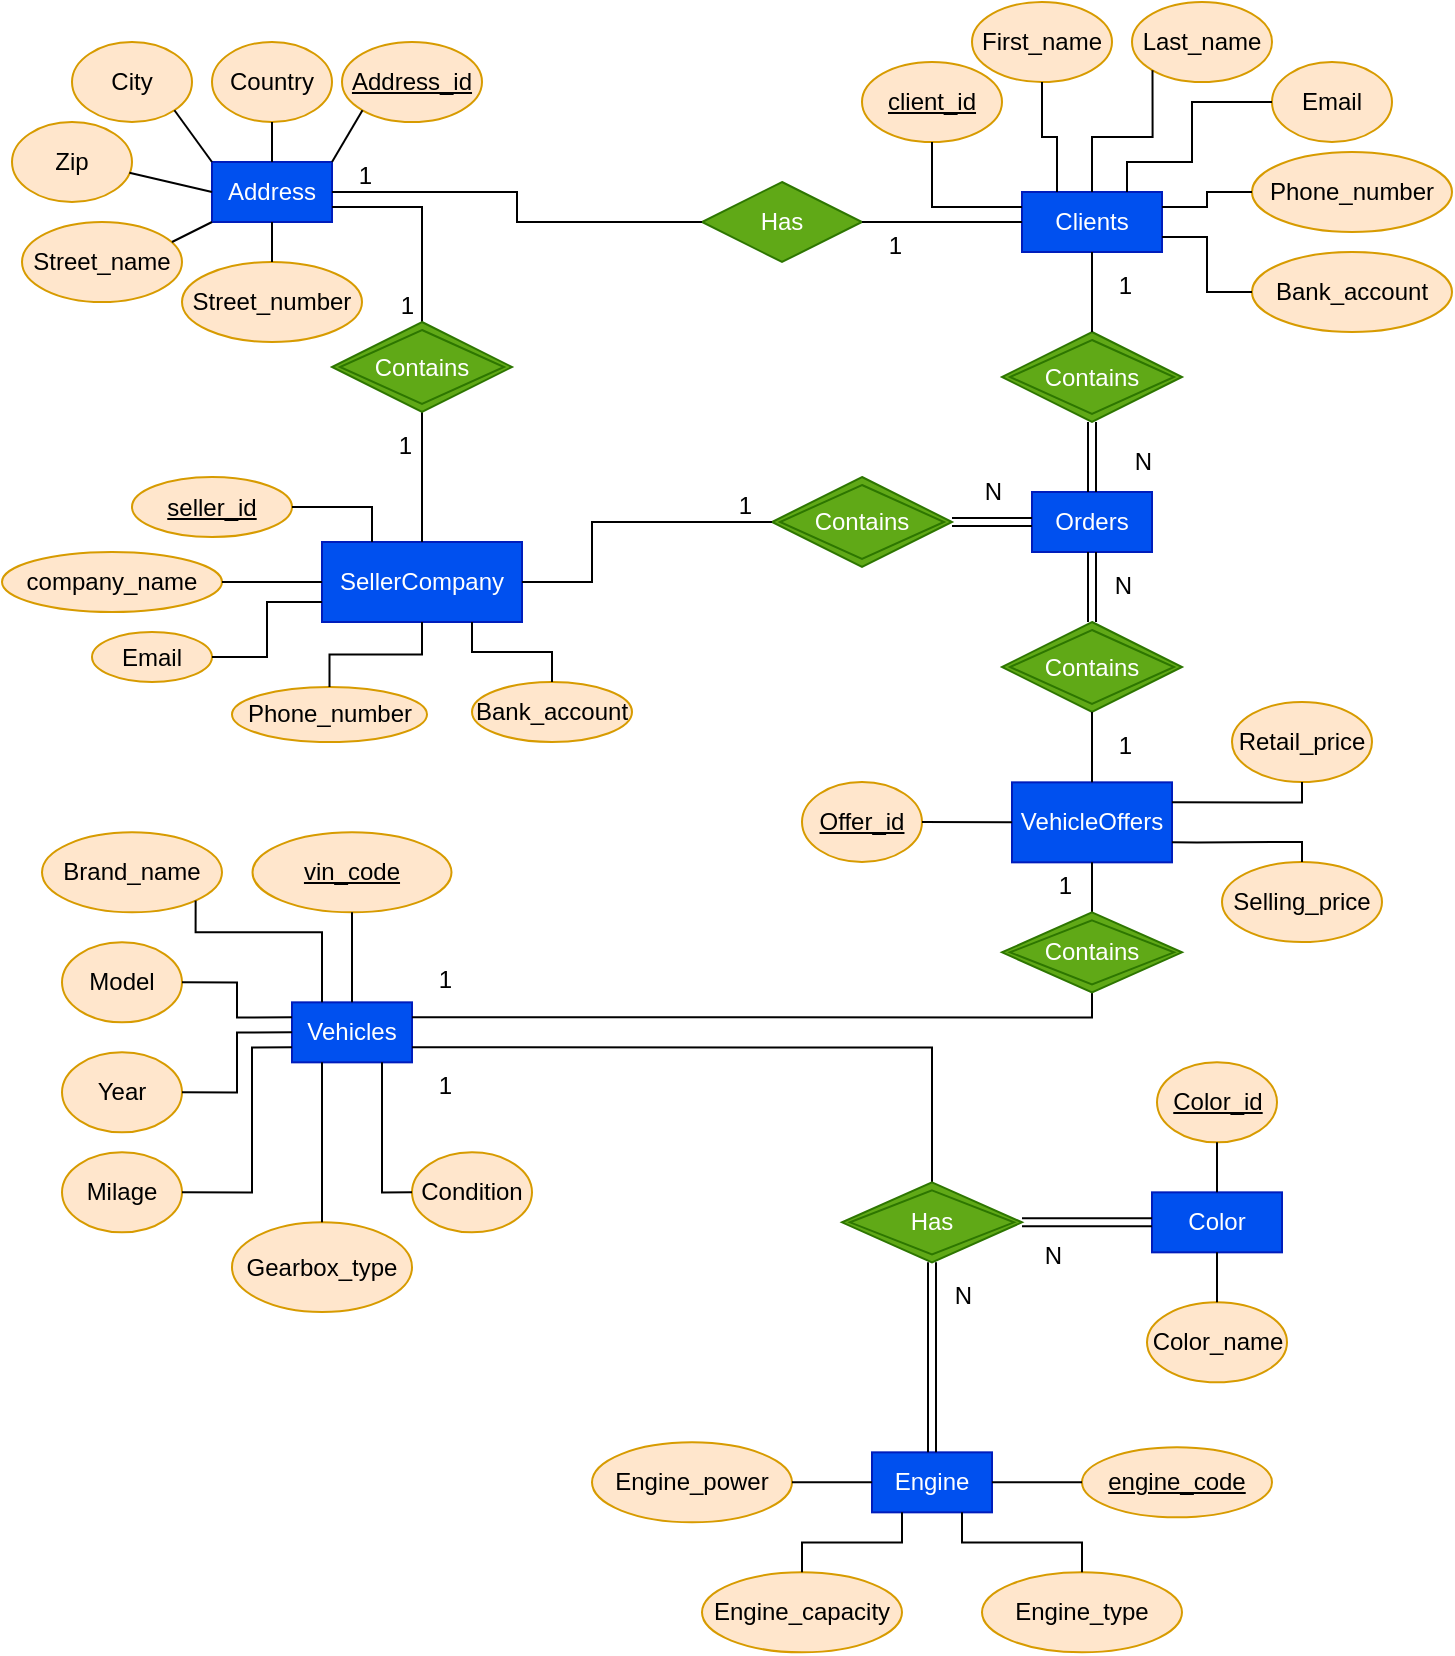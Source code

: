 <mxfile version="16.0.0" type="github">
  <diagram id="KzIHn6G7oRu6zTpSj9_W" name="Page-1">
    <mxGraphModel dx="1426" dy="767" grid="1" gridSize="10" guides="1" tooltips="1" connect="1" arrows="1" fold="1" page="1" pageScale="1" pageWidth="827" pageHeight="1169" math="0" shadow="0">
      <root>
        <mxCell id="0" />
        <mxCell id="1" parent="0" />
        <mxCell id="NZGxTVPPBpQnY7gY4zcs-7" value="Clients" style="rounded=0;whiteSpace=wrap;html=1;fillColor=#0050ef;strokeColor=#001DBC;fontColor=#ffffff;" parent="1" vertex="1">
          <mxGeometry x="555" y="105" width="70" height="30" as="geometry" />
        </mxCell>
        <mxCell id="NZGxTVPPBpQnY7gY4zcs-8" value="Address" style="rounded=0;whiteSpace=wrap;html=1;fillColor=#0050ef;fontColor=#ffffff;strokeColor=#001DBC;" parent="1" vertex="1">
          <mxGeometry x="150" y="90" width="60" height="30" as="geometry" />
        </mxCell>
        <mxCell id="NZGxTVPPBpQnY7gY4zcs-9" value="SellerCompany" style="rounded=0;whiteSpace=wrap;html=1;fillColor=#0050ef;fontColor=#ffffff;strokeColor=#001DBC;" parent="1" vertex="1">
          <mxGeometry x="205" y="280" width="100" height="40" as="geometry" />
        </mxCell>
        <mxCell id="NZGxTVPPBpQnY7gY4zcs-10" value="Orders" style="rounded=0;whiteSpace=wrap;html=1;fillColor=#0050ef;fontColor=#ffffff;strokeColor=#001DBC;" parent="1" vertex="1">
          <mxGeometry x="560" y="255" width="60" height="30" as="geometry" />
        </mxCell>
        <mxCell id="NZGxTVPPBpQnY7gY4zcs-11" value="VehicleOffers" style="rounded=0;whiteSpace=wrap;html=1;fillColor=#0050ef;fontColor=#ffffff;strokeColor=#001DBC;" parent="1" vertex="1">
          <mxGeometry x="550" y="400.17" width="80" height="40" as="geometry" />
        </mxCell>
        <mxCell id="NZGxTVPPBpQnY7gY4zcs-12" value="Vehicles" style="rounded=0;whiteSpace=wrap;html=1;fillColor=#0050ef;fontColor=#ffffff;strokeColor=#001DBC;" parent="1" vertex="1">
          <mxGeometry x="190" y="510.17" width="60" height="30" as="geometry" />
        </mxCell>
        <mxCell id="NZGxTVPPBpQnY7gY4zcs-13" value="Engine" style="rounded=0;whiteSpace=wrap;html=1;fillColor=#0050ef;fontColor=#ffffff;strokeColor=#001DBC;" parent="1" vertex="1">
          <mxGeometry x="480" y="735.17" width="60" height="30" as="geometry" />
        </mxCell>
        <mxCell id="NZGxTVPPBpQnY7gY4zcs-15" value="Color" style="rounded=0;whiteSpace=wrap;html=1;fillColor=#0050ef;fontColor=#ffffff;strokeColor=#001DBC;" parent="1" vertex="1">
          <mxGeometry x="620" y="605.17" width="65" height="30" as="geometry" />
        </mxCell>
        <mxCell id="NZGxTVPPBpQnY7gY4zcs-21" value="&lt;u&gt;client_id&lt;/u&gt;" style="ellipse;whiteSpace=wrap;html=1;fillColor=#ffe6cc;strokeColor=#d79b00;" parent="1" vertex="1">
          <mxGeometry x="475" y="40" width="70" height="40" as="geometry" />
        </mxCell>
        <mxCell id="NZGxTVPPBpQnY7gY4zcs-26" value="Phone_number" style="ellipse;whiteSpace=wrap;html=1;fillColor=#ffe6cc;strokeColor=#d79b00;" parent="1" vertex="1">
          <mxGeometry x="670" y="85" width="100" height="40" as="geometry" />
        </mxCell>
        <mxCell id="NZGxTVPPBpQnY7gY4zcs-27" value="Email" style="ellipse;whiteSpace=wrap;html=1;fillColor=#ffe6cc;strokeColor=#d79b00;" parent="1" vertex="1">
          <mxGeometry x="680" y="40" width="60" height="40" as="geometry" />
        </mxCell>
        <mxCell id="NZGxTVPPBpQnY7gY4zcs-36" value="Has" style="rhombus;whiteSpace=wrap;html=1;fillColor=#60a917;strokeColor=#2D7600;fontColor=#ffffff;" parent="1" vertex="1">
          <mxGeometry x="395" y="100" width="80" height="40" as="geometry" />
        </mxCell>
        <mxCell id="NZGxTVPPBpQnY7gY4zcs-40" value="&lt;u&gt;Address_id&lt;/u&gt;" style="ellipse;whiteSpace=wrap;html=1;fillColor=#ffe6cc;strokeColor=#d79b00;" parent="1" vertex="1">
          <mxGeometry x="215" y="30" width="70" height="40" as="geometry" />
        </mxCell>
        <mxCell id="NZGxTVPPBpQnY7gY4zcs-41" value="" style="endArrow=none;html=1;rounded=0;entryX=0;entryY=1;entryDx=0;entryDy=0;exitX=1;exitY=0;exitDx=0;exitDy=0;" parent="1" source="NZGxTVPPBpQnY7gY4zcs-8" target="NZGxTVPPBpQnY7gY4zcs-40" edge="1">
          <mxGeometry width="50" height="50" relative="1" as="geometry">
            <mxPoint x="390" y="320" as="sourcePoint" />
            <mxPoint x="440" y="270" as="targetPoint" />
          </mxGeometry>
        </mxCell>
        <mxCell id="NZGxTVPPBpQnY7gY4zcs-42" value="Country" style="ellipse;whiteSpace=wrap;html=1;fillColor=#ffe6cc;strokeColor=#d79b00;" parent="1" vertex="1">
          <mxGeometry x="150" y="30" width="60" height="40" as="geometry" />
        </mxCell>
        <mxCell id="NZGxTVPPBpQnY7gY4zcs-43" value="City" style="ellipse;whiteSpace=wrap;html=1;fillColor=#ffe6cc;strokeColor=#d79b00;" parent="1" vertex="1">
          <mxGeometry x="80" y="30" width="60" height="40" as="geometry" />
        </mxCell>
        <mxCell id="NZGxTVPPBpQnY7gY4zcs-44" value="Street_name" style="ellipse;whiteSpace=wrap;html=1;fillColor=#ffe6cc;strokeColor=#d79b00;" parent="1" vertex="1">
          <mxGeometry x="55" y="120" width="80" height="40" as="geometry" />
        </mxCell>
        <mxCell id="NZGxTVPPBpQnY7gY4zcs-45" value="Street_number" style="ellipse;whiteSpace=wrap;html=1;fillColor=#ffe6cc;strokeColor=#d79b00;" parent="1" vertex="1">
          <mxGeometry x="135" y="140" width="90" height="40" as="geometry" />
        </mxCell>
        <mxCell id="NZGxTVPPBpQnY7gY4zcs-49" value="" style="endArrow=none;html=1;rounded=0;exitX=1;exitY=0.5;exitDx=0;exitDy=0;entryX=0;entryY=0.5;entryDx=0;entryDy=0;edgeStyle=orthogonalEdgeStyle;" parent="1" source="NZGxTVPPBpQnY7gY4zcs-36" target="NZGxTVPPBpQnY7gY4zcs-7" edge="1">
          <mxGeometry relative="1" as="geometry">
            <mxPoint x="330" y="310" as="sourcePoint" />
            <mxPoint x="490" y="310" as="targetPoint" />
          </mxGeometry>
        </mxCell>
        <mxCell id="NZGxTVPPBpQnY7gY4zcs-50" value="1" style="resizable=0;html=1;align=right;verticalAlign=bottom;" parent="NZGxTVPPBpQnY7gY4zcs-49" connectable="0" vertex="1">
          <mxGeometry x="1" relative="1" as="geometry">
            <mxPoint x="-60" y="20" as="offset" />
          </mxGeometry>
        </mxCell>
        <mxCell id="NZGxTVPPBpQnY7gY4zcs-51" value="" style="endArrow=none;html=1;rounded=0;entryX=1;entryY=0.5;entryDx=0;entryDy=0;exitX=0;exitY=0.5;exitDx=0;exitDy=0;edgeStyle=orthogonalEdgeStyle;" parent="1" source="NZGxTVPPBpQnY7gY4zcs-36" target="NZGxTVPPBpQnY7gY4zcs-8" edge="1">
          <mxGeometry relative="1" as="geometry">
            <mxPoint x="330" y="290" as="sourcePoint" />
            <mxPoint x="490" y="290" as="targetPoint" />
          </mxGeometry>
        </mxCell>
        <mxCell id="NZGxTVPPBpQnY7gY4zcs-52" value="1" style="resizable=0;html=1;align=right;verticalAlign=bottom;" parent="NZGxTVPPBpQnY7gY4zcs-51" connectable="0" vertex="1">
          <mxGeometry x="1" relative="1" as="geometry">
            <mxPoint x="20" as="offset" />
          </mxGeometry>
        </mxCell>
        <mxCell id="NZGxTVPPBpQnY7gY4zcs-53" value="" style="endArrow=none;html=1;rounded=0;entryX=0.5;entryY=1;entryDx=0;entryDy=0;exitX=0.5;exitY=0;exitDx=0;exitDy=0;" parent="1" source="NZGxTVPPBpQnY7gY4zcs-8" target="NZGxTVPPBpQnY7gY4zcs-42" edge="1">
          <mxGeometry width="50" height="50" relative="1" as="geometry">
            <mxPoint x="205" y="100" as="sourcePoint" />
            <mxPoint x="255" y="65" as="targetPoint" />
          </mxGeometry>
        </mxCell>
        <mxCell id="NZGxTVPPBpQnY7gY4zcs-54" value="" style="endArrow=none;html=1;rounded=0;entryX=1;entryY=1;entryDx=0;entryDy=0;exitX=0;exitY=0;exitDx=0;exitDy=0;exitPerimeter=0;" parent="1" source="NZGxTVPPBpQnY7gY4zcs-8" target="NZGxTVPPBpQnY7gY4zcs-43" edge="1">
          <mxGeometry width="50" height="50" relative="1" as="geometry">
            <mxPoint x="190" y="100" as="sourcePoint" />
            <mxPoint x="170" y="65" as="targetPoint" />
          </mxGeometry>
        </mxCell>
        <mxCell id="NZGxTVPPBpQnY7gY4zcs-55" value="" style="endArrow=none;html=1;rounded=0;exitX=0;exitY=1;exitDx=0;exitDy=0;" parent="1" source="NZGxTVPPBpQnY7gY4zcs-8" edge="1">
          <mxGeometry width="50" height="50" relative="1" as="geometry">
            <mxPoint x="160" y="100" as="sourcePoint" />
            <mxPoint x="130" y="130" as="targetPoint" />
          </mxGeometry>
        </mxCell>
        <mxCell id="NZGxTVPPBpQnY7gY4zcs-56" value="" style="endArrow=none;html=1;rounded=0;entryX=0.5;entryY=0;entryDx=0;entryDy=0;exitX=0.5;exitY=1;exitDx=0;exitDy=0;" parent="1" source="NZGxTVPPBpQnY7gY4zcs-8" target="NZGxTVPPBpQnY7gY4zcs-45" edge="1">
          <mxGeometry width="50" height="50" relative="1" as="geometry">
            <mxPoint x="160" y="130" as="sourcePoint" />
            <mxPoint x="130" y="140" as="targetPoint" />
          </mxGeometry>
        </mxCell>
        <mxCell id="NZGxTVPPBpQnY7gY4zcs-58" value="First_name" style="ellipse;whiteSpace=wrap;html=1;fillColor=#ffe6cc;strokeColor=#d79b00;" parent="1" vertex="1">
          <mxGeometry x="530" y="10" width="70" height="40" as="geometry" />
        </mxCell>
        <mxCell id="NZGxTVPPBpQnY7gY4zcs-59" value="Last_name" style="ellipse;whiteSpace=wrap;html=1;fillColor=#ffe6cc;strokeColor=#d79b00;" parent="1" vertex="1">
          <mxGeometry x="610" y="10" width="70" height="40" as="geometry" />
        </mxCell>
        <mxCell id="NZGxTVPPBpQnY7gY4zcs-62" value="Bank_account" style="ellipse;whiteSpace=wrap;html=1;fillColor=#ffe6cc;strokeColor=#d79b00;" parent="1" vertex="1">
          <mxGeometry x="670" y="135.0" width="100" height="40" as="geometry" />
        </mxCell>
        <mxCell id="NZGxTVPPBpQnY7gY4zcs-63" value="Zip" style="ellipse;whiteSpace=wrap;html=1;fillColor=#ffe6cc;strokeColor=#d79b00;" parent="1" vertex="1">
          <mxGeometry x="50" y="70" width="60" height="40" as="geometry" />
        </mxCell>
        <mxCell id="NZGxTVPPBpQnY7gY4zcs-68" value="Phone_number" style="ellipse;whiteSpace=wrap;html=1;fillColor=#ffe6cc;strokeColor=#d79b00;" parent="1" vertex="1">
          <mxGeometry x="160" y="352.5" width="97.5" height="27.5" as="geometry" />
        </mxCell>
        <mxCell id="NZGxTVPPBpQnY7gY4zcs-69" value="Email" style="ellipse;whiteSpace=wrap;html=1;fillColor=#ffe6cc;strokeColor=#d79b00;" parent="1" vertex="1">
          <mxGeometry x="90" y="325" width="60" height="25" as="geometry" />
        </mxCell>
        <mxCell id="NZGxTVPPBpQnY7gY4zcs-70" value="company_name" style="ellipse;whiteSpace=wrap;html=1;fillColor=#ffe6cc;strokeColor=#d79b00;" parent="1" vertex="1">
          <mxGeometry x="45" y="285" width="110" height="30" as="geometry" />
        </mxCell>
        <mxCell id="NZGxTVPPBpQnY7gY4zcs-71" value="&lt;u&gt;seller_id&lt;/u&gt;" style="ellipse;whiteSpace=wrap;html=1;fillColor=#ffe6cc;strokeColor=#d79b00;" parent="1" vertex="1">
          <mxGeometry x="110" y="247.5" width="80" height="30" as="geometry" />
        </mxCell>
        <mxCell id="NZGxTVPPBpQnY7gY4zcs-72" value="Bank_account" style="ellipse;whiteSpace=wrap;html=1;fillColor=#ffe6cc;strokeColor=#d79b00;" parent="1" vertex="1">
          <mxGeometry x="280" y="350" width="80" height="30" as="geometry" />
        </mxCell>
        <mxCell id="NZGxTVPPBpQnY7gY4zcs-74" value="" style="endArrow=none;html=1;rounded=0;entryX=0.978;entryY=0.634;entryDx=0;entryDy=0;exitX=0;exitY=0.5;exitDx=0;exitDy=0;entryPerimeter=0;" parent="1" source="NZGxTVPPBpQnY7gY4zcs-8" target="NZGxTVPPBpQnY7gY4zcs-63" edge="1">
          <mxGeometry width="50" height="50" relative="1" as="geometry">
            <mxPoint x="195" y="120" as="sourcePoint" />
            <mxPoint x="230" y="140" as="targetPoint" />
          </mxGeometry>
        </mxCell>
        <mxCell id="NZGxTVPPBpQnY7gY4zcs-89" value="" style="endArrow=none;html=1;rounded=0;entryX=0.5;entryY=0;entryDx=0;entryDy=0;exitX=0.5;exitY=1;exitDx=0;exitDy=0;" parent="1" source="wFBHhmgZutTLUgVW9beC-30" target="NZGxTVPPBpQnY7gY4zcs-9" edge="1">
          <mxGeometry relative="1" as="geometry">
            <mxPoint x="255" y="245" as="sourcePoint" />
            <mxPoint x="590" y="350" as="targetPoint" />
          </mxGeometry>
        </mxCell>
        <mxCell id="NZGxTVPPBpQnY7gY4zcs-90" value="1" style="resizable=0;html=1;align=right;verticalAlign=bottom;direction=south;" parent="NZGxTVPPBpQnY7gY4zcs-89" connectable="0" vertex="1">
          <mxGeometry x="1" relative="1" as="geometry">
            <mxPoint x="-5" y="-40" as="offset" />
          </mxGeometry>
        </mxCell>
        <mxCell id="NZGxTVPPBpQnY7gY4zcs-91" value="" style="endArrow=none;html=1;rounded=0;entryX=1;entryY=0.75;entryDx=0;entryDy=0;edgeStyle=orthogonalEdgeStyle;exitX=0.5;exitY=0;exitDx=0;exitDy=0;" parent="1" source="wFBHhmgZutTLUgVW9beC-30" target="NZGxTVPPBpQnY7gY4zcs-8" edge="1">
          <mxGeometry relative="1" as="geometry">
            <mxPoint x="270" y="150" as="sourcePoint" />
            <mxPoint x="590" y="320" as="targetPoint" />
            <Array as="points">
              <mxPoint x="255" y="113" />
            </Array>
          </mxGeometry>
        </mxCell>
        <mxCell id="NZGxTVPPBpQnY7gY4zcs-92" value="1" style="resizable=0;html=1;align=right;verticalAlign=bottom;" parent="NZGxTVPPBpQnY7gY4zcs-91" connectable="0" vertex="1">
          <mxGeometry x="1" relative="1" as="geometry">
            <mxPoint x="41" y="58" as="offset" />
          </mxGeometry>
        </mxCell>
        <mxCell id="NZGxTVPPBpQnY7gY4zcs-99" value="Contains" style="shape=rhombus;double=1;perimeter=rhombusPerimeter;whiteSpace=wrap;html=1;align=center;fillColor=#60a917;fontColor=#ffffff;strokeColor=#2D7600;" parent="1" vertex="1">
          <mxGeometry x="430" y="247.5" width="90" height="45" as="geometry" />
        </mxCell>
        <mxCell id="NZGxTVPPBpQnY7gY4zcs-100" value="Contains" style="shape=rhombus;double=1;perimeter=rhombusPerimeter;whiteSpace=wrap;html=1;align=center;fillColor=#60a917;fontColor=#ffffff;strokeColor=#2D7600;" parent="1" vertex="1">
          <mxGeometry x="545" y="320" width="90" height="45" as="geometry" />
        </mxCell>
        <mxCell id="NZGxTVPPBpQnY7gY4zcs-101" value="Contains" style="shape=rhombus;double=1;perimeter=rhombusPerimeter;whiteSpace=wrap;html=1;align=center;fillColor=#60a917;fontColor=#ffffff;strokeColor=#2D7600;" parent="1" vertex="1">
          <mxGeometry x="545" y="175" width="90" height="45" as="geometry" />
        </mxCell>
        <mxCell id="NZGxTVPPBpQnY7gY4zcs-104" value="" style="shape=link;html=1;rounded=0;exitX=1;exitY=0.5;exitDx=0;exitDy=0;entryX=0;entryY=0.5;entryDx=0;entryDy=0;" parent="1" source="NZGxTVPPBpQnY7gY4zcs-99" target="NZGxTVPPBpQnY7gY4zcs-10" edge="1">
          <mxGeometry relative="1" as="geometry">
            <mxPoint x="430" y="320" as="sourcePoint" />
            <mxPoint x="590" y="320" as="targetPoint" />
          </mxGeometry>
        </mxCell>
        <mxCell id="NZGxTVPPBpQnY7gY4zcs-105" value="N" style="resizable=0;html=1;align=right;verticalAlign=bottom;" parent="NZGxTVPPBpQnY7gY4zcs-104" connectable="0" vertex="1">
          <mxGeometry x="1" relative="1" as="geometry">
            <mxPoint x="-15" y="-7" as="offset" />
          </mxGeometry>
        </mxCell>
        <mxCell id="NZGxTVPPBpQnY7gY4zcs-106" value="" style="endArrow=none;html=1;rounded=0;exitX=1;exitY=0.5;exitDx=0;exitDy=0;entryX=0;entryY=0.5;entryDx=0;entryDy=0;edgeStyle=orthogonalEdgeStyle;" parent="1" source="NZGxTVPPBpQnY7gY4zcs-9" target="NZGxTVPPBpQnY7gY4zcs-99" edge="1">
          <mxGeometry relative="1" as="geometry">
            <mxPoint x="430" y="320" as="sourcePoint" />
            <mxPoint x="590" y="320" as="targetPoint" />
            <Array as="points">
              <mxPoint x="340" y="300" />
              <mxPoint x="340" y="270" />
            </Array>
          </mxGeometry>
        </mxCell>
        <mxCell id="NZGxTVPPBpQnY7gY4zcs-107" value="1" style="resizable=0;html=1;align=right;verticalAlign=bottom;" parent="NZGxTVPPBpQnY7gY4zcs-106" connectable="0" vertex="1">
          <mxGeometry x="1" relative="1" as="geometry">
            <mxPoint x="-10" as="offset" />
          </mxGeometry>
        </mxCell>
        <mxCell id="NZGxTVPPBpQnY7gY4zcs-108" value="" style="shape=link;html=1;rounded=0;exitX=0.5;exitY=1;exitDx=0;exitDy=0;entryX=0.5;entryY=0;entryDx=0;entryDy=0;" parent="1" source="NZGxTVPPBpQnY7gY4zcs-101" target="NZGxTVPPBpQnY7gY4zcs-10" edge="1">
          <mxGeometry relative="1" as="geometry">
            <mxPoint x="530" y="280" as="sourcePoint" />
            <mxPoint x="570" y="280" as="targetPoint" />
          </mxGeometry>
        </mxCell>
        <mxCell id="NZGxTVPPBpQnY7gY4zcs-109" value="N" style="resizable=0;html=1;align=right;verticalAlign=bottom;" parent="NZGxTVPPBpQnY7gY4zcs-108" connectable="0" vertex="1">
          <mxGeometry x="1" relative="1" as="geometry">
            <mxPoint x="30" y="-7" as="offset" />
          </mxGeometry>
        </mxCell>
        <mxCell id="NZGxTVPPBpQnY7gY4zcs-110" value="" style="endArrow=none;html=1;rounded=0;entryX=0.5;entryY=1;entryDx=0;entryDy=0;exitX=0.5;exitY=0;exitDx=0;exitDy=0;edgeStyle=elbowEdgeStyle;" parent="1" source="NZGxTVPPBpQnY7gY4zcs-101" target="NZGxTVPPBpQnY7gY4zcs-7" edge="1">
          <mxGeometry relative="1" as="geometry">
            <mxPoint x="430" y="320" as="sourcePoint" />
            <mxPoint x="590" y="320" as="targetPoint" />
            <Array as="points">
              <mxPoint x="590" y="150" />
            </Array>
          </mxGeometry>
        </mxCell>
        <mxCell id="NZGxTVPPBpQnY7gY4zcs-111" value="1" style="resizable=0;html=1;align=right;verticalAlign=bottom;" parent="NZGxTVPPBpQnY7gY4zcs-110" connectable="0" vertex="1">
          <mxGeometry x="1" relative="1" as="geometry">
            <mxPoint x="20" y="25" as="offset" />
          </mxGeometry>
        </mxCell>
        <mxCell id="NZGxTVPPBpQnY7gY4zcs-113" value="" style="shape=link;html=1;rounded=0;exitX=0.5;exitY=0;exitDx=0;exitDy=0;entryX=0.5;entryY=1;entryDx=0;entryDy=0;" parent="1" source="NZGxTVPPBpQnY7gY4zcs-100" target="NZGxTVPPBpQnY7gY4zcs-10" edge="1">
          <mxGeometry relative="1" as="geometry">
            <mxPoint x="600" y="230.0" as="sourcePoint" />
            <mxPoint x="600" y="265" as="targetPoint" />
          </mxGeometry>
        </mxCell>
        <mxCell id="NZGxTVPPBpQnY7gY4zcs-114" value="N" style="resizable=0;html=1;align=right;verticalAlign=bottom;" parent="NZGxTVPPBpQnY7gY4zcs-113" connectable="0" vertex="1">
          <mxGeometry x="1" relative="1" as="geometry">
            <mxPoint x="20" y="25" as="offset" />
          </mxGeometry>
        </mxCell>
        <mxCell id="NZGxTVPPBpQnY7gY4zcs-115" value="" style="endArrow=none;html=1;rounded=0;entryX=0.5;entryY=0;entryDx=0;entryDy=0;exitX=0.5;exitY=1;exitDx=0;exitDy=0;" parent="1" source="NZGxTVPPBpQnY7gY4zcs-100" target="NZGxTVPPBpQnY7gY4zcs-11" edge="1">
          <mxGeometry relative="1" as="geometry">
            <mxPoint x="360" y="530" as="sourcePoint" />
            <mxPoint x="520" y="530" as="targetPoint" />
          </mxGeometry>
        </mxCell>
        <mxCell id="NZGxTVPPBpQnY7gY4zcs-116" value="1" style="resizable=0;html=1;align=right;verticalAlign=bottom;" parent="NZGxTVPPBpQnY7gY4zcs-115" connectable="0" vertex="1">
          <mxGeometry x="1" relative="1" as="geometry">
            <mxPoint x="20" y="-10" as="offset" />
          </mxGeometry>
        </mxCell>
        <mxCell id="NZGxTVPPBpQnY7gY4zcs-119" value="&lt;u&gt;Offer_id&lt;/u&gt;" style="ellipse;whiteSpace=wrap;html=1;fillColor=#ffe6cc;strokeColor=#d79b00;" parent="1" vertex="1">
          <mxGeometry x="445" y="400" width="60" height="40" as="geometry" />
        </mxCell>
        <mxCell id="NZGxTVPPBpQnY7gY4zcs-122" value="" style="endArrow=none;html=1;rounded=0;exitX=0;exitY=0.5;exitDx=0;exitDy=0;entryX=1;entryY=0.5;entryDx=0;entryDy=0;" parent="1" source="NZGxTVPPBpQnY7gY4zcs-11" target="NZGxTVPPBpQnY7gY4zcs-119" edge="1">
          <mxGeometry width="50" height="50" relative="1" as="geometry">
            <mxPoint x="530" y="370" as="sourcePoint" />
            <mxPoint x="530" y="380" as="targetPoint" />
          </mxGeometry>
        </mxCell>
        <mxCell id="NZGxTVPPBpQnY7gY4zcs-126" value="" style="endArrow=none;html=1;rounded=0;entryX=0.5;entryY=1;entryDx=0;entryDy=0;exitX=0.5;exitY=0;exitDx=0;exitDy=0;" parent="1" source="wFBHhmgZutTLUgVW9beC-28" target="NZGxTVPPBpQnY7gY4zcs-11" edge="1">
          <mxGeometry relative="1" as="geometry">
            <mxPoint x="610" y="460" as="sourcePoint" />
            <mxPoint x="520" y="460" as="targetPoint" />
          </mxGeometry>
        </mxCell>
        <mxCell id="NZGxTVPPBpQnY7gY4zcs-127" value="1" style="resizable=0;html=1;align=right;verticalAlign=bottom;" parent="NZGxTVPPBpQnY7gY4zcs-126" connectable="0" vertex="1">
          <mxGeometry x="1" relative="1" as="geometry">
            <mxPoint x="-10" y="20" as="offset" />
          </mxGeometry>
        </mxCell>
        <mxCell id="NZGxTVPPBpQnY7gY4zcs-128" value="" style="endArrow=none;html=1;rounded=0;entryX=1;entryY=0.25;entryDx=0;entryDy=0;edgeStyle=orthogonalEdgeStyle;exitX=0.5;exitY=1;exitDx=0;exitDy=0;" parent="1" source="wFBHhmgZutTLUgVW9beC-28" target="NZGxTVPPBpQnY7gY4zcs-12" edge="1">
          <mxGeometry relative="1" as="geometry">
            <mxPoint x="590" y="550" as="sourcePoint" />
            <mxPoint x="500" y="490" as="targetPoint" />
          </mxGeometry>
        </mxCell>
        <mxCell id="NZGxTVPPBpQnY7gY4zcs-129" value="1" style="resizable=0;html=1;align=right;verticalAlign=bottom;" parent="NZGxTVPPBpQnY7gY4zcs-128" connectable="0" vertex="1">
          <mxGeometry x="1" relative="1" as="geometry">
            <mxPoint x="20" y="-10" as="offset" />
          </mxGeometry>
        </mxCell>
        <mxCell id="NZGxTVPPBpQnY7gY4zcs-130" value="Brand_name" style="ellipse;whiteSpace=wrap;html=1;fillColor=#ffe6cc;strokeColor=#d79b00;" parent="1" vertex="1">
          <mxGeometry x="65" y="425.17" width="90" height="40" as="geometry" />
        </mxCell>
        <mxCell id="NZGxTVPPBpQnY7gY4zcs-132" value="Model" style="ellipse;whiteSpace=wrap;html=1;fillColor=#ffe6cc;strokeColor=#d79b00;" parent="1" vertex="1">
          <mxGeometry x="75" y="480.17" width="60" height="40" as="geometry" />
        </mxCell>
        <mxCell id="NZGxTVPPBpQnY7gY4zcs-134" value="Milage" style="ellipse;whiteSpace=wrap;html=1;fillColor=#ffe6cc;strokeColor=#d79b00;" parent="1" vertex="1">
          <mxGeometry x="75" y="585.17" width="60" height="40" as="geometry" />
        </mxCell>
        <mxCell id="NZGxTVPPBpQnY7gY4zcs-135" value="Year" style="ellipse;whiteSpace=wrap;html=1;fillColor=#ffe6cc;strokeColor=#d79b00;" parent="1" vertex="1">
          <mxGeometry x="75" y="535.17" width="60" height="40" as="geometry" />
        </mxCell>
        <mxCell id="NZGxTVPPBpQnY7gY4zcs-138" value="&lt;div&gt;&lt;u&gt;vin_code&lt;/u&gt;&lt;/div&gt;" style="ellipse;whiteSpace=wrap;html=1;fillColor=#ffe6cc;strokeColor=#d79b00;" parent="1" vertex="1">
          <mxGeometry x="170.25" y="425.17" width="99.5" height="40" as="geometry" />
        </mxCell>
        <mxCell id="NZGxTVPPBpQnY7gY4zcs-163" value="Color_name" style="ellipse;whiteSpace=wrap;html=1;fillColor=#ffe6cc;strokeColor=#d79b00;" parent="1" vertex="1">
          <mxGeometry x="617.5" y="660.17" width="70" height="40" as="geometry" />
        </mxCell>
        <mxCell id="NZGxTVPPBpQnY7gY4zcs-164" value="&lt;u&gt;Color_id&lt;/u&gt;" style="ellipse;whiteSpace=wrap;html=1;fillColor=#ffe6cc;strokeColor=#d79b00;" parent="1" vertex="1">
          <mxGeometry x="622.5" y="540.17" width="60" height="40" as="geometry" />
        </mxCell>
        <mxCell id="NZGxTVPPBpQnY7gY4zcs-166" value="" style="endArrow=none;html=1;rounded=0;entryX=0.5;entryY=1;entryDx=0;entryDy=0;exitX=0.5;exitY=0;exitDx=0;exitDy=0;" parent="1" source="NZGxTVPPBpQnY7gY4zcs-163" target="NZGxTVPPBpQnY7gY4zcs-15" edge="1">
          <mxGeometry width="50" height="50" relative="1" as="geometry">
            <mxPoint x="900" y="635.17" as="sourcePoint" />
            <mxPoint x="900" y="615.17" as="targetPoint" />
          </mxGeometry>
        </mxCell>
        <mxCell id="NZGxTVPPBpQnY7gY4zcs-169" value="Gearbox_type" style="ellipse;whiteSpace=wrap;html=1;fillColor=#ffe6cc;strokeColor=#d79b00;" parent="1" vertex="1">
          <mxGeometry x="160" y="620.17" width="90" height="44.83" as="geometry" />
        </mxCell>
        <mxCell id="NZGxTVPPBpQnY7gY4zcs-173" value="" style="endArrow=none;html=1;rounded=0;exitX=0.5;exitY=0;exitDx=0;exitDy=0;entryX=0.5;entryY=1;entryDx=0;entryDy=0;" parent="1" source="NZGxTVPPBpQnY7gY4zcs-15" target="NZGxTVPPBpQnY7gY4zcs-164" edge="1">
          <mxGeometry width="50" height="50" relative="1" as="geometry">
            <mxPoint x="490" y="665.17" as="sourcePoint" />
            <mxPoint x="465" y="700.17" as="targetPoint" />
          </mxGeometry>
        </mxCell>
        <mxCell id="NZGxTVPPBpQnY7gY4zcs-179" value="&lt;u&gt;engine_code&lt;/u&gt;" style="ellipse;whiteSpace=wrap;html=1;fillColor=#ffe6cc;strokeColor=#d79b00;" parent="1" vertex="1">
          <mxGeometry x="585" y="732.67" width="95" height="35" as="geometry" />
        </mxCell>
        <mxCell id="NZGxTVPPBpQnY7gY4zcs-180" value="" style="endArrow=none;html=1;rounded=0;exitX=1;exitY=0.5;exitDx=0;exitDy=0;entryX=0;entryY=0.5;entryDx=0;entryDy=0;" parent="1" source="NZGxTVPPBpQnY7gY4zcs-13" target="NZGxTVPPBpQnY7gY4zcs-179" edge="1">
          <mxGeometry width="50" height="50" relative="1" as="geometry">
            <mxPoint x="580" y="725.17" as="sourcePoint" />
            <mxPoint x="630" y="675.17" as="targetPoint" />
          </mxGeometry>
        </mxCell>
        <mxCell id="NZGxTVPPBpQnY7gY4zcs-188" value="" style="endArrow=none;html=1;rounded=0;entryX=1;entryY=0.75;entryDx=0;entryDy=0;edgeStyle=orthogonalEdgeStyle;exitX=0.5;exitY=0;exitDx=0;exitDy=0;" parent="1" source="wFBHhmgZutTLUgVW9beC-29" target="NZGxTVPPBpQnY7gY4zcs-12" edge="1">
          <mxGeometry relative="1" as="geometry">
            <mxPoint x="520" y="560" as="sourcePoint" />
            <mxPoint x="600" y="510" as="targetPoint" />
          </mxGeometry>
        </mxCell>
        <mxCell id="NZGxTVPPBpQnY7gY4zcs-189" value="1" style="resizable=0;html=1;align=right;verticalAlign=bottom;" parent="NZGxTVPPBpQnY7gY4zcs-188" connectable="0" vertex="1">
          <mxGeometry x="1" relative="1" as="geometry">
            <mxPoint x="21" y="28" as="offset" />
          </mxGeometry>
        </mxCell>
        <mxCell id="NZGxTVPPBpQnY7gY4zcs-193" value="Condition" style="ellipse;whiteSpace=wrap;html=1;fillColor=#ffe6cc;strokeColor=#d79b00;" parent="1" vertex="1">
          <mxGeometry x="250" y="585.17" width="60" height="40" as="geometry" />
        </mxCell>
        <mxCell id="NZGxTVPPBpQnY7gY4zcs-198" value="Selling_price" style="ellipse;whiteSpace=wrap;html=1;fillColor=#ffe6cc;strokeColor=#d79b00;" parent="1" vertex="1">
          <mxGeometry x="655" y="440" width="80" height="40" as="geometry" />
        </mxCell>
        <mxCell id="NZGxTVPPBpQnY7gY4zcs-199" value="Retail_price" style="ellipse;whiteSpace=wrap;html=1;fillColor=#ffe6cc;strokeColor=#d79b00;" parent="1" vertex="1">
          <mxGeometry x="660" y="360" width="70" height="40" as="geometry" />
        </mxCell>
        <mxCell id="NZGxTVPPBpQnY7gY4zcs-206" value="Engine_capacity" style="ellipse;whiteSpace=wrap;html=1;fillColor=#ffe6cc;strokeColor=#d79b00;" parent="1" vertex="1">
          <mxGeometry x="395" y="795.17" width="100" height="40" as="geometry" />
        </mxCell>
        <mxCell id="NZGxTVPPBpQnY7gY4zcs-210" value="Engine_type" style="ellipse;whiteSpace=wrap;html=1;fillColor=#ffe6cc;strokeColor=#d79b00;" parent="1" vertex="1">
          <mxGeometry x="535" y="795.17" width="100" height="40" as="geometry" />
        </mxCell>
        <mxCell id="NZGxTVPPBpQnY7gY4zcs-215" value="Engine_power" style="ellipse;whiteSpace=wrap;html=1;fillColor=#ffe6cc;strokeColor=#d79b00;" parent="1" vertex="1">
          <mxGeometry x="340" y="730.17" width="100" height="40" as="geometry" />
        </mxCell>
        <mxCell id="wFBHhmgZutTLUgVW9beC-4" value="" style="endArrow=none;html=1;rounded=0;entryX=0.75;entryY=1;entryDx=0;entryDy=0;exitX=0.5;exitY=0;exitDx=0;exitDy=0;edgeStyle=orthogonalEdgeStyle;" edge="1" parent="1" source="NZGxTVPPBpQnY7gY4zcs-210" target="NZGxTVPPBpQnY7gY4zcs-13">
          <mxGeometry width="50" height="50" relative="1" as="geometry">
            <mxPoint x="780" y="845.17" as="sourcePoint" />
            <mxPoint x="830" y="795.17" as="targetPoint" />
          </mxGeometry>
        </mxCell>
        <mxCell id="wFBHhmgZutTLUgVW9beC-5" value="" style="endArrow=none;html=1;rounded=0;entryX=0.25;entryY=1;entryDx=0;entryDy=0;exitX=0.5;exitY=0;exitDx=0;exitDy=0;edgeStyle=orthogonalEdgeStyle;" edge="1" parent="1" source="NZGxTVPPBpQnY7gY4zcs-206" target="NZGxTVPPBpQnY7gY4zcs-13">
          <mxGeometry width="50" height="50" relative="1" as="geometry">
            <mxPoint x="780" y="845.17" as="sourcePoint" />
            <mxPoint x="830" y="795.17" as="targetPoint" />
          </mxGeometry>
        </mxCell>
        <mxCell id="wFBHhmgZutTLUgVW9beC-6" value="" style="endArrow=none;html=1;rounded=0;entryX=0;entryY=0.5;entryDx=0;entryDy=0;exitX=1;exitY=0.5;exitDx=0;exitDy=0;edgeStyle=orthogonalEdgeStyle;" edge="1" parent="1" source="NZGxTVPPBpQnY7gY4zcs-215" target="NZGxTVPPBpQnY7gY4zcs-13">
          <mxGeometry width="50" height="50" relative="1" as="geometry">
            <mxPoint x="780" y="845.17" as="sourcePoint" />
            <mxPoint x="830" y="795.17" as="targetPoint" />
          </mxGeometry>
        </mxCell>
        <mxCell id="wFBHhmgZutTLUgVW9beC-12" value="" style="shape=link;html=1;rounded=0;exitX=0;exitY=0.5;exitDx=0;exitDy=0;edgeStyle=orthogonalEdgeStyle;entryX=1;entryY=0.5;entryDx=0;entryDy=0;" edge="1" parent="1" source="NZGxTVPPBpQnY7gY4zcs-15" target="wFBHhmgZutTLUgVW9beC-29">
          <mxGeometry relative="1" as="geometry">
            <mxPoint x="520" y="200.17" as="sourcePoint" />
            <mxPoint x="570" y="590" as="targetPoint" />
          </mxGeometry>
        </mxCell>
        <mxCell id="wFBHhmgZutTLUgVW9beC-13" value="N" style="resizable=0;html=1;align=right;verticalAlign=bottom;" connectable="0" vertex="1" parent="wFBHhmgZutTLUgVW9beC-12">
          <mxGeometry x="1" relative="1" as="geometry">
            <mxPoint x="20" y="25" as="offset" />
          </mxGeometry>
        </mxCell>
        <mxCell id="wFBHhmgZutTLUgVW9beC-15" value="" style="shape=link;html=1;rounded=0;exitX=0.5;exitY=0;exitDx=0;exitDy=0;edgeStyle=orthogonalEdgeStyle;entryX=0.5;entryY=1;entryDx=0;entryDy=0;" edge="1" parent="1" source="NZGxTVPPBpQnY7gY4zcs-13" target="wFBHhmgZutTLUgVW9beC-29">
          <mxGeometry relative="1" as="geometry">
            <mxPoint x="630" y="630.17" as="sourcePoint" />
            <mxPoint x="490" y="650" as="targetPoint" />
          </mxGeometry>
        </mxCell>
        <mxCell id="wFBHhmgZutTLUgVW9beC-16" value="N" style="resizable=0;html=1;align=right;verticalAlign=bottom;" connectable="0" vertex="1" parent="wFBHhmgZutTLUgVW9beC-15">
          <mxGeometry x="1" relative="1" as="geometry">
            <mxPoint x="20" y="25" as="offset" />
          </mxGeometry>
        </mxCell>
        <mxCell id="wFBHhmgZutTLUgVW9beC-17" value="" style="endArrow=none;html=1;rounded=0;exitX=1;exitY=0.25;exitDx=0;exitDy=0;entryX=0.5;entryY=1;entryDx=0;entryDy=0;edgeStyle=orthogonalEdgeStyle;" edge="1" parent="1" source="NZGxTVPPBpQnY7gY4zcs-11" target="NZGxTVPPBpQnY7gY4zcs-199">
          <mxGeometry width="50" height="50" relative="1" as="geometry">
            <mxPoint x="560" y="430.17" as="sourcePoint" />
            <mxPoint x="515" y="430" as="targetPoint" />
          </mxGeometry>
        </mxCell>
        <mxCell id="wFBHhmgZutTLUgVW9beC-18" value="" style="endArrow=none;html=1;rounded=0;exitX=1;exitY=0.75;exitDx=0;exitDy=0;entryX=0.5;entryY=0;entryDx=0;entryDy=0;edgeStyle=orthogonalEdgeStyle;" edge="1" parent="1" source="NZGxTVPPBpQnY7gY4zcs-11" target="NZGxTVPPBpQnY7gY4zcs-198">
          <mxGeometry width="50" height="50" relative="1" as="geometry">
            <mxPoint x="640" y="420.17" as="sourcePoint" />
            <mxPoint x="705" y="410" as="targetPoint" />
          </mxGeometry>
        </mxCell>
        <mxCell id="wFBHhmgZutTLUgVW9beC-19" value="" style="endArrow=none;html=1;rounded=0;exitX=0.5;exitY=1;exitDx=0;exitDy=0;entryX=0.5;entryY=0;entryDx=0;entryDy=0;edgeStyle=orthogonalEdgeStyle;" edge="1" parent="1" source="NZGxTVPPBpQnY7gY4zcs-138" target="NZGxTVPPBpQnY7gY4zcs-12">
          <mxGeometry width="50" height="50" relative="1" as="geometry">
            <mxPoint x="470" y="395.34" as="sourcePoint" />
            <mxPoint x="535" y="405.17" as="targetPoint" />
          </mxGeometry>
        </mxCell>
        <mxCell id="wFBHhmgZutTLUgVW9beC-20" value="" style="endArrow=none;html=1;rounded=0;exitX=1;exitY=1;exitDx=0;exitDy=0;entryX=0.25;entryY=0;entryDx=0;entryDy=0;edgeStyle=orthogonalEdgeStyle;" edge="1" parent="1" source="NZGxTVPPBpQnY7gY4zcs-130" target="NZGxTVPPBpQnY7gY4zcs-12">
          <mxGeometry width="50" height="50" relative="1" as="geometry">
            <mxPoint x="230" y="475.17" as="sourcePoint" />
            <mxPoint x="230" y="520.17" as="targetPoint" />
            <Array as="points">
              <mxPoint x="142" y="475.17" />
              <mxPoint x="205" y="475.17" />
            </Array>
          </mxGeometry>
        </mxCell>
        <mxCell id="wFBHhmgZutTLUgVW9beC-22" value="" style="endArrow=none;html=1;rounded=0;exitX=1;exitY=0.5;exitDx=0;exitDy=0;entryX=0;entryY=0.25;entryDx=0;entryDy=0;edgeStyle=orthogonalEdgeStyle;" edge="1" parent="1" source="NZGxTVPPBpQnY7gY4zcs-132" target="NZGxTVPPBpQnY7gY4zcs-12">
          <mxGeometry width="50" height="50" relative="1" as="geometry">
            <mxPoint x="230" y="475.17" as="sourcePoint" />
            <mxPoint x="230" y="520.17" as="targetPoint" />
          </mxGeometry>
        </mxCell>
        <mxCell id="wFBHhmgZutTLUgVW9beC-23" value="" style="endArrow=none;html=1;rounded=0;exitX=1;exitY=0.5;exitDx=0;exitDy=0;entryX=0;entryY=0.5;entryDx=0;entryDy=0;edgeStyle=orthogonalEdgeStyle;" edge="1" parent="1" source="NZGxTVPPBpQnY7gY4zcs-135" target="NZGxTVPPBpQnY7gY4zcs-12">
          <mxGeometry width="50" height="50" relative="1" as="geometry">
            <mxPoint x="230" y="475.17" as="sourcePoint" />
            <mxPoint x="230" y="520.17" as="targetPoint" />
          </mxGeometry>
        </mxCell>
        <mxCell id="wFBHhmgZutTLUgVW9beC-24" value="" style="endArrow=none;html=1;rounded=0;exitX=1;exitY=0.5;exitDx=0;exitDy=0;entryX=0;entryY=0.75;entryDx=0;entryDy=0;edgeStyle=orthogonalEdgeStyle;" edge="1" parent="1" source="NZGxTVPPBpQnY7gY4zcs-134" target="NZGxTVPPBpQnY7gY4zcs-12">
          <mxGeometry width="50" height="50" relative="1" as="geometry">
            <mxPoint x="230" y="475.17" as="sourcePoint" />
            <mxPoint x="230" y="520.17" as="targetPoint" />
            <Array as="points">
              <mxPoint x="170" y="605.17" />
              <mxPoint x="170" y="533.17" />
            </Array>
          </mxGeometry>
        </mxCell>
        <mxCell id="wFBHhmgZutTLUgVW9beC-26" value="" style="endArrow=none;html=1;rounded=0;exitX=0.25;exitY=1;exitDx=0;exitDy=0;entryX=0.5;entryY=0;entryDx=0;entryDy=0;edgeStyle=orthogonalEdgeStyle;" edge="1" parent="1" source="NZGxTVPPBpQnY7gY4zcs-12" target="NZGxTVPPBpQnY7gY4zcs-169">
          <mxGeometry width="50" height="50" relative="1" as="geometry">
            <mxPoint x="230" y="475.17" as="sourcePoint" />
            <mxPoint x="230" y="520.17" as="targetPoint" />
          </mxGeometry>
        </mxCell>
        <mxCell id="wFBHhmgZutTLUgVW9beC-27" value="" style="endArrow=none;html=1;rounded=0;exitX=0.75;exitY=1;exitDx=0;exitDy=0;entryX=0;entryY=0.5;entryDx=0;entryDy=0;edgeStyle=orthogonalEdgeStyle;" edge="1" parent="1" source="NZGxTVPPBpQnY7gY4zcs-12" target="NZGxTVPPBpQnY7gY4zcs-193">
          <mxGeometry width="50" height="50" relative="1" as="geometry">
            <mxPoint x="230" y="475.17" as="sourcePoint" />
            <mxPoint x="230" y="520.17" as="targetPoint" />
          </mxGeometry>
        </mxCell>
        <mxCell id="wFBHhmgZutTLUgVW9beC-28" value="Contains" style="shape=rhombus;double=1;perimeter=rhombusPerimeter;whiteSpace=wrap;html=1;align=center;fillColor=#60a917;fontColor=#ffffff;strokeColor=#2D7600;" vertex="1" parent="1">
          <mxGeometry x="545" y="465.17" width="90" height="40" as="geometry" />
        </mxCell>
        <mxCell id="wFBHhmgZutTLUgVW9beC-29" value="Has" style="shape=rhombus;double=1;perimeter=rhombusPerimeter;whiteSpace=wrap;html=1;align=center;fillColor=#60a917;fontColor=#ffffff;strokeColor=#2D7600;" vertex="1" parent="1">
          <mxGeometry x="465" y="600.17" width="90" height="40" as="geometry" />
        </mxCell>
        <mxCell id="wFBHhmgZutTLUgVW9beC-30" value="Contains" style="shape=rhombus;double=1;perimeter=rhombusPerimeter;whiteSpace=wrap;html=1;align=center;fillColor=#60a917;fontColor=#ffffff;strokeColor=#2D7600;" vertex="1" parent="1">
          <mxGeometry x="210" y="170" width="90" height="45" as="geometry" />
        </mxCell>
        <mxCell id="wFBHhmgZutTLUgVW9beC-33" value="" style="endArrow=none;html=1;rounded=0;entryX=0.5;entryY=1;entryDx=0;entryDy=0;exitX=0;exitY=0.25;exitDx=0;exitDy=0;edgeStyle=orthogonalEdgeStyle;" edge="1" parent="1" source="NZGxTVPPBpQnY7gY4zcs-7" target="NZGxTVPPBpQnY7gY4zcs-21">
          <mxGeometry width="50" height="50" relative="1" as="geometry">
            <mxPoint x="220" y="100" as="sourcePoint" />
            <mxPoint x="235.251" y="74.142" as="targetPoint" />
          </mxGeometry>
        </mxCell>
        <mxCell id="wFBHhmgZutTLUgVW9beC-34" value="" style="endArrow=none;html=1;rounded=0;entryX=0.5;entryY=1;entryDx=0;entryDy=0;exitX=0.25;exitY=0;exitDx=0;exitDy=0;edgeStyle=orthogonalEdgeStyle;" edge="1" parent="1" source="NZGxTVPPBpQnY7gY4zcs-7" target="NZGxTVPPBpQnY7gY4zcs-58">
          <mxGeometry width="50" height="50" relative="1" as="geometry">
            <mxPoint x="610" y="86" as="sourcePoint" />
            <mxPoint x="520" y="90" as="targetPoint" />
          </mxGeometry>
        </mxCell>
        <mxCell id="wFBHhmgZutTLUgVW9beC-35" value="" style="endArrow=none;html=1;rounded=0;entryX=0;entryY=1;entryDx=0;entryDy=0;exitX=0.5;exitY=0;exitDx=0;exitDy=0;edgeStyle=orthogonalEdgeStyle;" edge="1" parent="1" source="NZGxTVPPBpQnY7gY4zcs-7" target="NZGxTVPPBpQnY7gY4zcs-59">
          <mxGeometry width="50" height="50" relative="1" as="geometry">
            <mxPoint x="582.5" y="115" as="sourcePoint" />
            <mxPoint x="575" y="60" as="targetPoint" />
          </mxGeometry>
        </mxCell>
        <mxCell id="wFBHhmgZutTLUgVW9beC-36" value="" style="endArrow=none;html=1;rounded=0;entryX=0;entryY=0.5;entryDx=0;entryDy=0;edgeStyle=orthogonalEdgeStyle;exitX=0.75;exitY=0;exitDx=0;exitDy=0;" edge="1" parent="1" source="NZGxTVPPBpQnY7gY4zcs-7" target="NZGxTVPPBpQnY7gY4zcs-27">
          <mxGeometry width="50" height="50" relative="1" as="geometry">
            <mxPoint x="630" y="90" as="sourcePoint" />
            <mxPoint x="630.251" y="54.142" as="targetPoint" />
            <Array as="points">
              <mxPoint x="608" y="90" />
              <mxPoint x="640" y="90" />
              <mxPoint x="640" y="60" />
            </Array>
          </mxGeometry>
        </mxCell>
        <mxCell id="wFBHhmgZutTLUgVW9beC-37" value="" style="endArrow=none;html=1;rounded=0;exitX=0;exitY=0.5;exitDx=0;exitDy=0;entryX=1;entryY=0.25;entryDx=0;entryDy=0;edgeStyle=orthogonalEdgeStyle;" edge="1" parent="1" source="NZGxTVPPBpQnY7gY4zcs-26" target="NZGxTVPPBpQnY7gY4zcs-7">
          <mxGeometry width="50" height="50" relative="1" as="geometry">
            <mxPoint x="560" y="430.17" as="sourcePoint" />
            <mxPoint x="520" y="430" as="targetPoint" />
          </mxGeometry>
        </mxCell>
        <mxCell id="wFBHhmgZutTLUgVW9beC-39" value="" style="endArrow=none;html=1;rounded=0;exitX=0;exitY=0.5;exitDx=0;exitDy=0;entryX=1;entryY=0.75;entryDx=0;entryDy=0;edgeStyle=orthogonalEdgeStyle;" edge="1" parent="1" source="NZGxTVPPBpQnY7gY4zcs-62" target="NZGxTVPPBpQnY7gY4zcs-7">
          <mxGeometry width="50" height="50" relative="1" as="geometry">
            <mxPoint x="727.5" y="200.17" as="sourcePoint" />
            <mxPoint x="682.5" y="200" as="targetPoint" />
          </mxGeometry>
        </mxCell>
        <mxCell id="wFBHhmgZutTLUgVW9beC-41" value="" style="endArrow=none;html=1;rounded=0;exitX=0.25;exitY=0;exitDx=0;exitDy=0;entryX=1;entryY=0.5;entryDx=0;entryDy=0;edgeStyle=orthogonalEdgeStyle;" edge="1" parent="1" source="NZGxTVPPBpQnY7gY4zcs-9" target="NZGxTVPPBpQnY7gY4zcs-71">
          <mxGeometry width="50" height="50" relative="1" as="geometry">
            <mxPoint x="160" y="130" as="sourcePoint" />
            <mxPoint x="140" y="140" as="targetPoint" />
          </mxGeometry>
        </mxCell>
        <mxCell id="wFBHhmgZutTLUgVW9beC-42" value="" style="endArrow=none;html=1;rounded=0;entryX=1;entryY=0.5;entryDx=0;entryDy=0;edgeStyle=orthogonalEdgeStyle;exitX=0;exitY=0.5;exitDx=0;exitDy=0;" edge="1" parent="1" source="NZGxTVPPBpQnY7gY4zcs-9" target="NZGxTVPPBpQnY7gY4zcs-70">
          <mxGeometry width="50" height="50" relative="1" as="geometry">
            <mxPoint x="200" y="300" as="sourcePoint" />
            <mxPoint x="200" y="272.5" as="targetPoint" />
          </mxGeometry>
        </mxCell>
        <mxCell id="wFBHhmgZutTLUgVW9beC-43" value="" style="endArrow=none;html=1;rounded=0;entryX=1;entryY=0.5;entryDx=0;entryDy=0;edgeStyle=orthogonalEdgeStyle;exitX=0;exitY=0.75;exitDx=0;exitDy=0;" edge="1" parent="1" source="NZGxTVPPBpQnY7gY4zcs-9" target="NZGxTVPPBpQnY7gY4zcs-69">
          <mxGeometry width="50" height="50" relative="1" as="geometry">
            <mxPoint x="190" y="330" as="sourcePoint" />
            <mxPoint x="165" y="310" as="targetPoint" />
          </mxGeometry>
        </mxCell>
        <mxCell id="wFBHhmgZutTLUgVW9beC-44" value="" style="endArrow=none;html=1;rounded=0;edgeStyle=orthogonalEdgeStyle;exitX=0.5;exitY=1;exitDx=0;exitDy=0;" edge="1" parent="1" source="NZGxTVPPBpQnY7gY4zcs-9" target="NZGxTVPPBpQnY7gY4zcs-68">
          <mxGeometry width="50" height="50" relative="1" as="geometry">
            <mxPoint x="215" y="310" as="sourcePoint" />
            <mxPoint x="165" y="310" as="targetPoint" />
          </mxGeometry>
        </mxCell>
        <mxCell id="wFBHhmgZutTLUgVW9beC-45" value="" style="endArrow=none;html=1;rounded=0;entryX=0.5;entryY=0;entryDx=0;entryDy=0;edgeStyle=orthogonalEdgeStyle;exitX=0.75;exitY=1;exitDx=0;exitDy=0;" edge="1" parent="1" source="NZGxTVPPBpQnY7gY4zcs-9" target="NZGxTVPPBpQnY7gY4zcs-72">
          <mxGeometry width="50" height="50" relative="1" as="geometry">
            <mxPoint x="215" y="310" as="sourcePoint" />
            <mxPoint x="165" y="310" as="targetPoint" />
          </mxGeometry>
        </mxCell>
      </root>
    </mxGraphModel>
  </diagram>
</mxfile>
